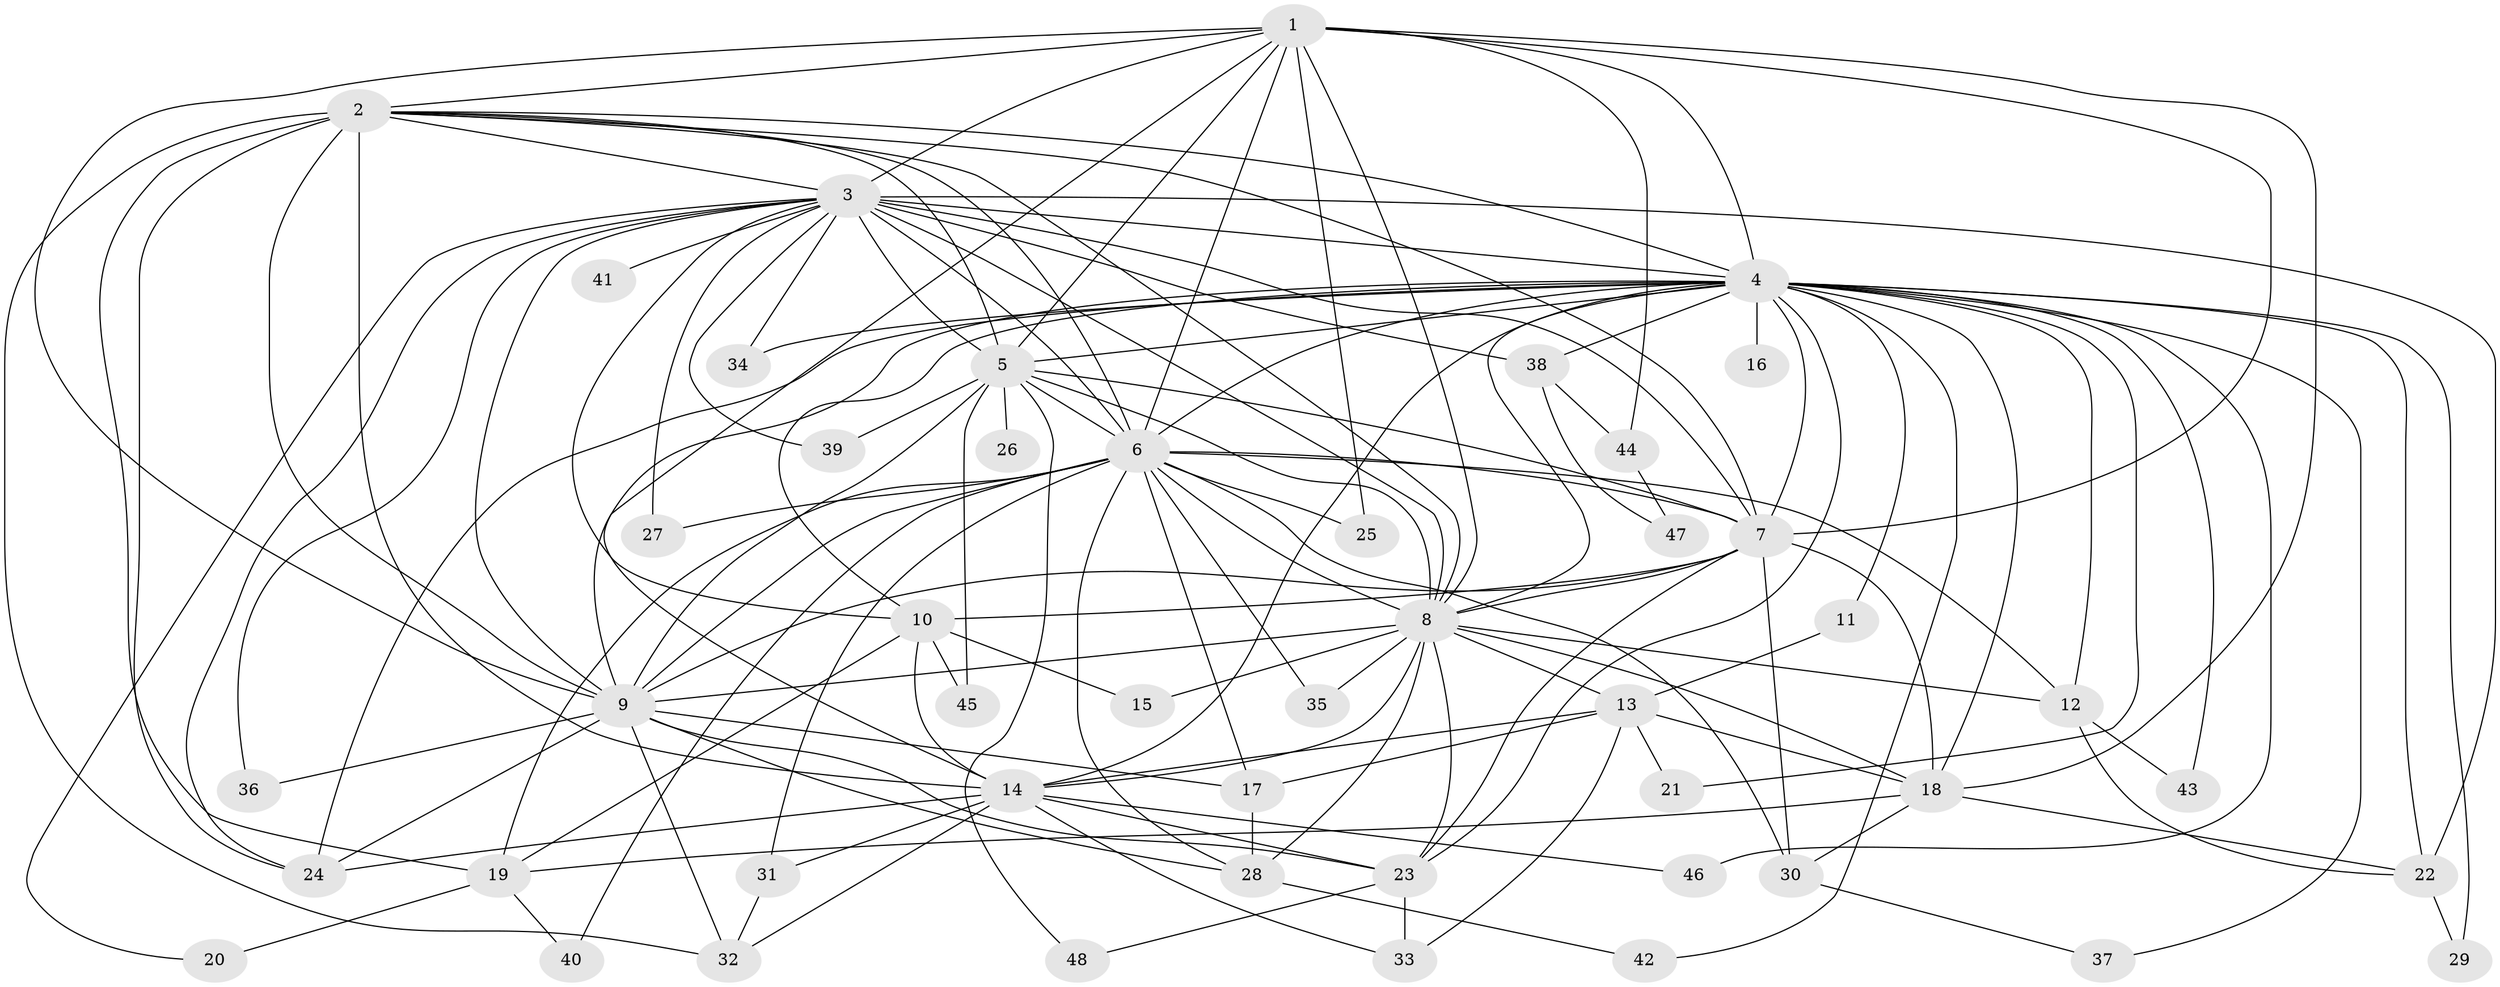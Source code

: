 // original degree distribution, {15: 0.021052631578947368, 22: 0.010526315789473684, 23: 0.010526315789473684, 29: 0.010526315789473684, 19: 0.010526315789473684, 17: 0.021052631578947368, 21: 0.010526315789473684, 20: 0.010526315789473684, 3: 0.18947368421052632, 4: 0.08421052631578947, 7: 0.010526315789473684, 2: 0.5473684210526316, 8: 0.010526315789473684, 5: 0.031578947368421054, 6: 0.021052631578947368}
// Generated by graph-tools (version 1.1) at 2025/34/03/09/25 02:34:36]
// undirected, 48 vertices, 136 edges
graph export_dot {
graph [start="1"]
  node [color=gray90,style=filled];
  1;
  2;
  3;
  4;
  5;
  6;
  7;
  8;
  9;
  10;
  11;
  12;
  13;
  14;
  15;
  16;
  17;
  18;
  19;
  20;
  21;
  22;
  23;
  24;
  25;
  26;
  27;
  28;
  29;
  30;
  31;
  32;
  33;
  34;
  35;
  36;
  37;
  38;
  39;
  40;
  41;
  42;
  43;
  44;
  45;
  46;
  47;
  48;
  1 -- 2 [weight=2.0];
  1 -- 3 [weight=2.0];
  1 -- 4 [weight=1.0];
  1 -- 5 [weight=1.0];
  1 -- 6 [weight=2.0];
  1 -- 7 [weight=1.0];
  1 -- 8 [weight=1.0];
  1 -- 9 [weight=1.0];
  1 -- 14 [weight=1.0];
  1 -- 18 [weight=1.0];
  1 -- 25 [weight=1.0];
  1 -- 44 [weight=1.0];
  2 -- 3 [weight=1.0];
  2 -- 4 [weight=2.0];
  2 -- 5 [weight=1.0];
  2 -- 6 [weight=2.0];
  2 -- 7 [weight=1.0];
  2 -- 8 [weight=1.0];
  2 -- 9 [weight=1.0];
  2 -- 14 [weight=8.0];
  2 -- 19 [weight=1.0];
  2 -- 24 [weight=1.0];
  2 -- 32 [weight=1.0];
  3 -- 4 [weight=2.0];
  3 -- 5 [weight=1.0];
  3 -- 6 [weight=2.0];
  3 -- 7 [weight=2.0];
  3 -- 8 [weight=1.0];
  3 -- 9 [weight=1.0];
  3 -- 10 [weight=2.0];
  3 -- 20 [weight=1.0];
  3 -- 22 [weight=1.0];
  3 -- 24 [weight=1.0];
  3 -- 27 [weight=1.0];
  3 -- 34 [weight=1.0];
  3 -- 36 [weight=1.0];
  3 -- 38 [weight=1.0];
  3 -- 39 [weight=1.0];
  3 -- 41 [weight=1.0];
  4 -- 5 [weight=1.0];
  4 -- 6 [weight=3.0];
  4 -- 7 [weight=6.0];
  4 -- 8 [weight=1.0];
  4 -- 9 [weight=2.0];
  4 -- 10 [weight=2.0];
  4 -- 11 [weight=1.0];
  4 -- 12 [weight=1.0];
  4 -- 14 [weight=1.0];
  4 -- 16 [weight=1.0];
  4 -- 18 [weight=2.0];
  4 -- 21 [weight=1.0];
  4 -- 22 [weight=1.0];
  4 -- 23 [weight=1.0];
  4 -- 24 [weight=1.0];
  4 -- 29 [weight=1.0];
  4 -- 34 [weight=1.0];
  4 -- 37 [weight=1.0];
  4 -- 38 [weight=1.0];
  4 -- 42 [weight=1.0];
  4 -- 43 [weight=1.0];
  4 -- 46 [weight=1.0];
  5 -- 6 [weight=3.0];
  5 -- 7 [weight=1.0];
  5 -- 8 [weight=1.0];
  5 -- 9 [weight=1.0];
  5 -- 26 [weight=1.0];
  5 -- 39 [weight=1.0];
  5 -- 45 [weight=1.0];
  5 -- 48 [weight=1.0];
  6 -- 7 [weight=3.0];
  6 -- 8 [weight=3.0];
  6 -- 9 [weight=2.0];
  6 -- 12 [weight=1.0];
  6 -- 17 [weight=2.0];
  6 -- 19 [weight=1.0];
  6 -- 25 [weight=2.0];
  6 -- 27 [weight=1.0];
  6 -- 28 [weight=1.0];
  6 -- 30 [weight=1.0];
  6 -- 31 [weight=1.0];
  6 -- 35 [weight=1.0];
  6 -- 40 [weight=1.0];
  7 -- 8 [weight=1.0];
  7 -- 9 [weight=2.0];
  7 -- 10 [weight=1.0];
  7 -- 18 [weight=1.0];
  7 -- 23 [weight=1.0];
  7 -- 30 [weight=1.0];
  8 -- 9 [weight=1.0];
  8 -- 12 [weight=1.0];
  8 -- 13 [weight=2.0];
  8 -- 14 [weight=2.0];
  8 -- 15 [weight=1.0];
  8 -- 18 [weight=1.0];
  8 -- 23 [weight=1.0];
  8 -- 28 [weight=1.0];
  8 -- 35 [weight=1.0];
  9 -- 17 [weight=1.0];
  9 -- 23 [weight=1.0];
  9 -- 24 [weight=1.0];
  9 -- 28 [weight=1.0];
  9 -- 32 [weight=1.0];
  9 -- 36 [weight=1.0];
  10 -- 14 [weight=1.0];
  10 -- 15 [weight=1.0];
  10 -- 19 [weight=1.0];
  10 -- 45 [weight=1.0];
  11 -- 13 [weight=1.0];
  12 -- 22 [weight=1.0];
  12 -- 43 [weight=1.0];
  13 -- 14 [weight=1.0];
  13 -- 17 [weight=1.0];
  13 -- 18 [weight=1.0];
  13 -- 21 [weight=1.0];
  13 -- 33 [weight=1.0];
  14 -- 23 [weight=1.0];
  14 -- 24 [weight=1.0];
  14 -- 31 [weight=1.0];
  14 -- 32 [weight=1.0];
  14 -- 33 [weight=1.0];
  14 -- 46 [weight=1.0];
  17 -- 28 [weight=1.0];
  18 -- 19 [weight=1.0];
  18 -- 22 [weight=1.0];
  18 -- 30 [weight=1.0];
  19 -- 20 [weight=1.0];
  19 -- 40 [weight=1.0];
  22 -- 29 [weight=1.0];
  23 -- 33 [weight=1.0];
  23 -- 48 [weight=1.0];
  28 -- 42 [weight=1.0];
  30 -- 37 [weight=1.0];
  31 -- 32 [weight=1.0];
  38 -- 44 [weight=1.0];
  38 -- 47 [weight=1.0];
  44 -- 47 [weight=1.0];
}

